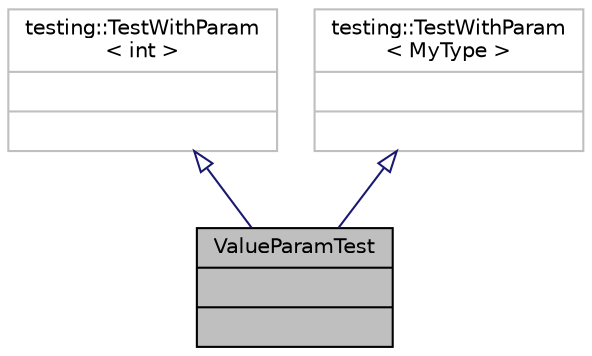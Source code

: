 digraph "ValueParamTest"
{
  edge [fontname="Helvetica",fontsize="10",labelfontname="Helvetica",labelfontsize="10"];
  node [fontname="Helvetica",fontsize="10",shape=record];
  Node0 [label="{ValueParamTest\n||}",height=0.2,width=0.4,color="black", fillcolor="grey75", style="filled", fontcolor="black"];
  Node1 -> Node0 [dir="back",color="midnightblue",fontsize="10",style="solid",arrowtail="onormal",fontname="Helvetica"];
  Node1 [label="{testing::TestWithParam\l\< int \>\n||}",height=0.2,width=0.4,color="grey75", fillcolor="white", style="filled"];
  Node2 -> Node0 [dir="back",color="midnightblue",fontsize="10",style="solid",arrowtail="onormal",fontname="Helvetica"];
  Node2 [label="{testing::TestWithParam\l\< MyType \>\n||}",height=0.2,width=0.4,color="grey75", fillcolor="white", style="filled"];
}
